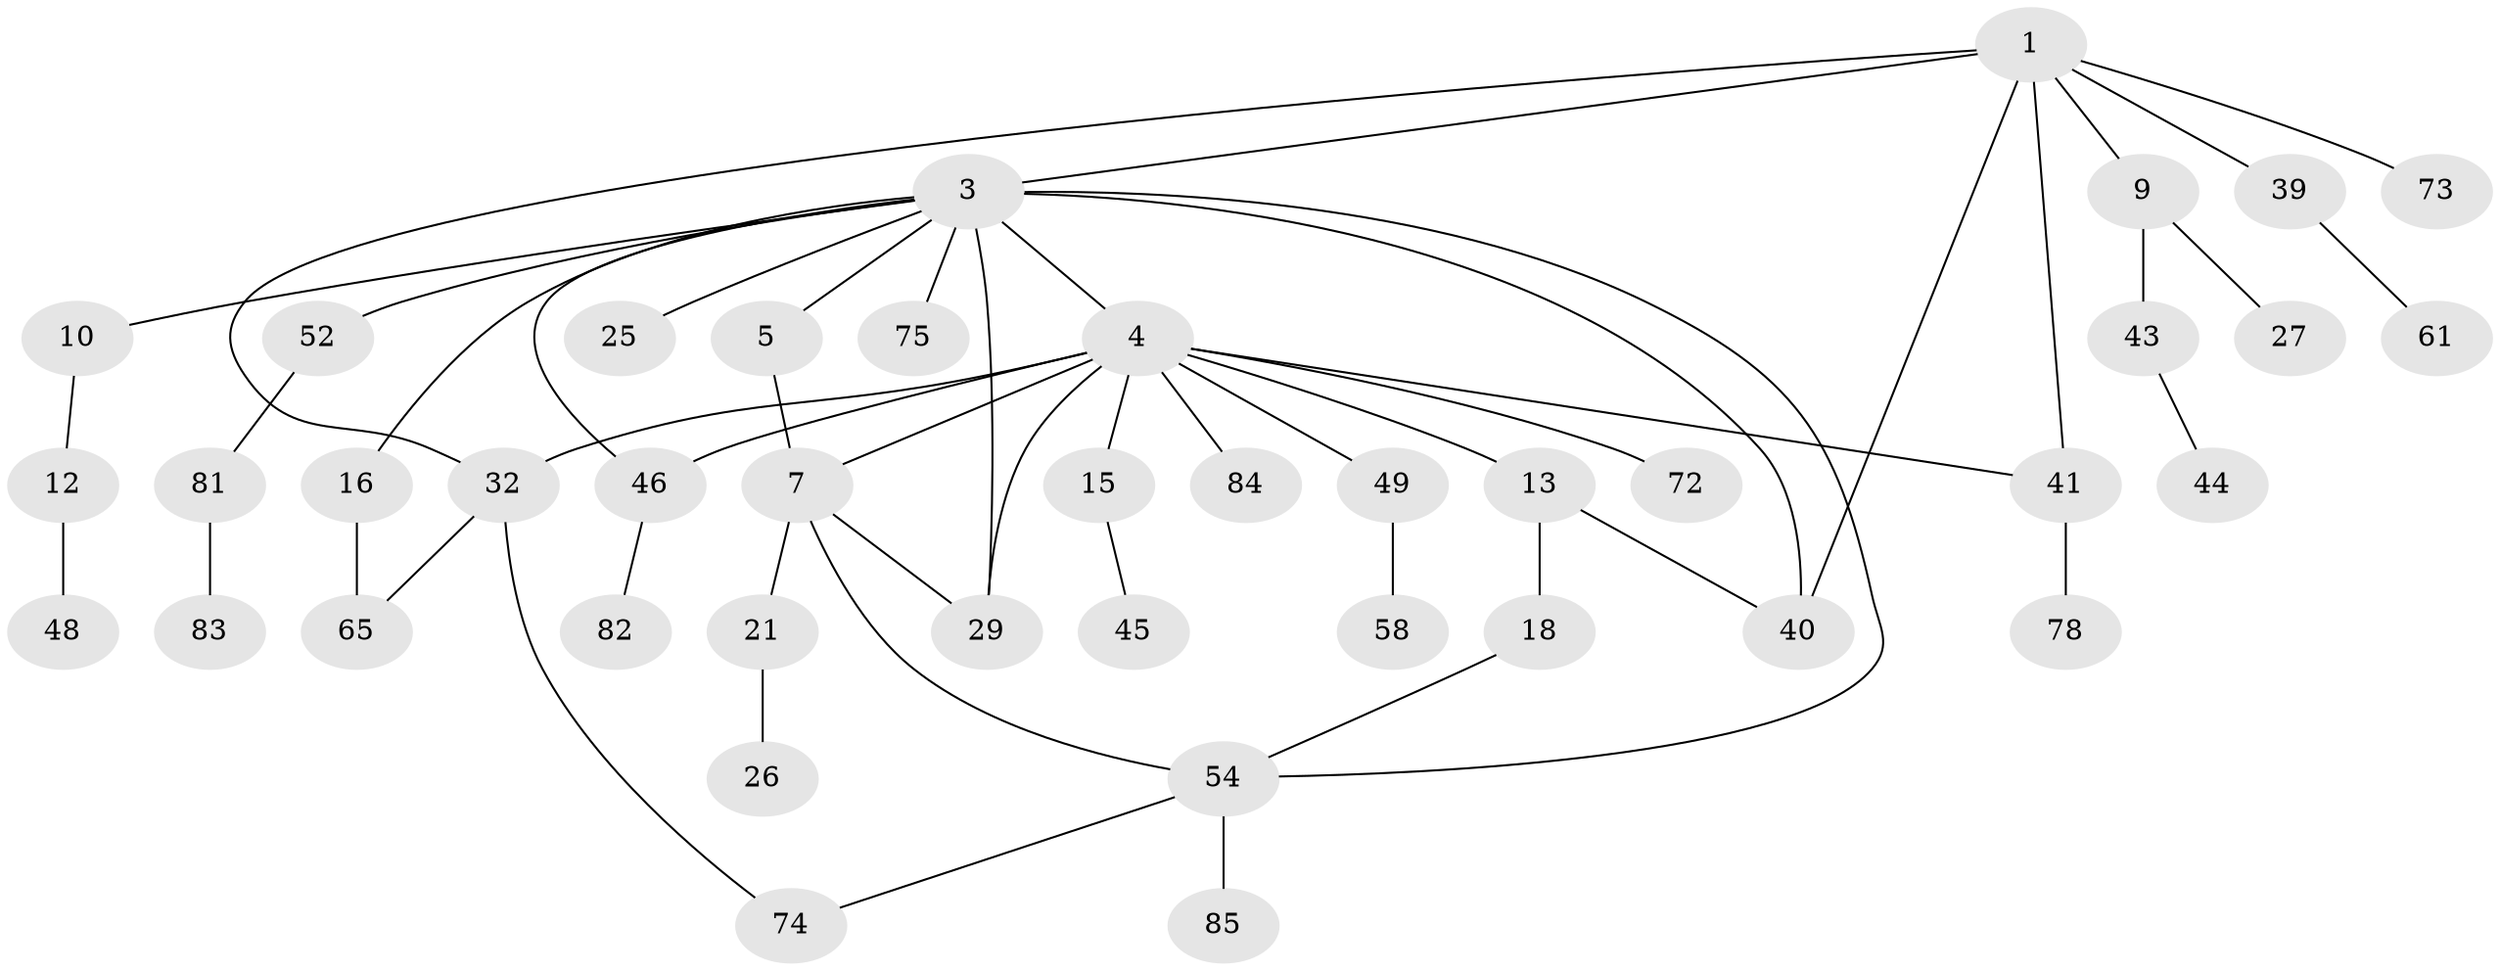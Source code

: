 // original degree distribution, {4: 0.058823529411764705, 5: 0.058823529411764705, 9: 0.011764705882352941, 3: 0.2235294117647059, 2: 0.32941176470588235, 7: 0.011764705882352941, 1: 0.3058823529411765}
// Generated by graph-tools (version 1.1) at 2025/17/03/04/25 18:17:00]
// undirected, 42 vertices, 53 edges
graph export_dot {
graph [start="1"]
  node [color=gray90,style=filled];
  1 [super="+2+8"];
  3 [super="+55+19+6"];
  4 [super="+11+14"];
  5;
  7 [super="+68+17"];
  9;
  10;
  12 [super="+23"];
  13;
  15;
  16 [super="+67"];
  18 [super="+36+42"];
  21;
  25;
  26;
  27;
  29 [super="+30"];
  32 [super="+77"];
  39;
  40;
  41;
  43;
  44;
  45;
  46 [super="+47"];
  48;
  49;
  52;
  54 [super="+57"];
  58;
  61 [super="+76+62"];
  65 [super="+66"];
  72;
  73;
  74;
  75;
  78;
  81;
  82;
  83;
  84;
  85;
  1 -- 9;
  1 -- 32;
  1 -- 3;
  1 -- 40;
  1 -- 73;
  1 -- 41;
  1 -- 39;
  3 -- 4 [weight=3];
  3 -- 5;
  3 -- 10;
  3 -- 75;
  3 -- 25;
  3 -- 29;
  3 -- 54;
  3 -- 16;
  3 -- 52;
  3 -- 40;
  3 -- 46;
  4 -- 32;
  4 -- 7;
  4 -- 72;
  4 -- 41;
  4 -- 13;
  4 -- 46;
  4 -- 84;
  4 -- 29;
  4 -- 49;
  4 -- 15;
  5 -- 7;
  7 -- 29;
  7 -- 21;
  7 -- 54;
  9 -- 27;
  9 -- 43;
  10 -- 12;
  12 -- 48;
  13 -- 18;
  13 -- 40;
  15 -- 45;
  16 -- 65 [weight=2];
  18 -- 54;
  21 -- 26;
  32 -- 74;
  32 -- 65;
  39 -- 61;
  41 -- 78;
  43 -- 44;
  46 -- 82;
  49 -- 58;
  52 -- 81;
  54 -- 85;
  54 -- 74;
  81 -- 83;
}
